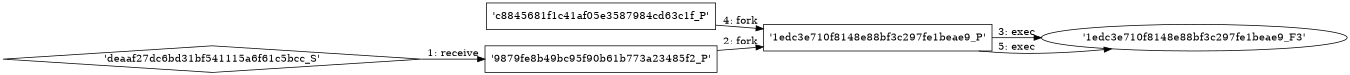 digraph "D:\Learning\Paper\apt\基于CTI的攻击预警\Dataset\攻击图\ASGfromALLCTI\Updates to the Cisco Talos Email Status Portal.dot" {
rankdir="LR"
size="9"
fixedsize="false"
splines="true"
nodesep=0.3
ranksep=0
fontsize=10
overlap="scalexy"
engine= "neato"
	"'9879fe8b49bc95f90b61b773a23485f2_P'" [node_type=Process shape=box]
	"'deaaf27dc6bd31bf541115a6f61c5bcc_S'" [node_type=Socket shape=diamond]
	"'deaaf27dc6bd31bf541115a6f61c5bcc_S'" -> "'9879fe8b49bc95f90b61b773a23485f2_P'" [label="1: receive"]
	"'9879fe8b49bc95f90b61b773a23485f2_P'" [node_type=Process shape=box]
	"'1edc3e710f8148e88bf3c297fe1beae9_P'" [node_type=Process shape=box]
	"'9879fe8b49bc95f90b61b773a23485f2_P'" -> "'1edc3e710f8148e88bf3c297fe1beae9_P'" [label="2: fork"]
	"'1edc3e710f8148e88bf3c297fe1beae9_P'" [node_type=Process shape=box]
	"'1edc3e710f8148e88bf3c297fe1beae9_F3'" [node_type=File shape=ellipse]
	"'1edc3e710f8148e88bf3c297fe1beae9_P'" -> "'1edc3e710f8148e88bf3c297fe1beae9_F3'" [label="3: exec"]
	"'c8845681f1c41af05e3587984cd63c1f_P'" [node_type=Process shape=box]
	"'1edc3e710f8148e88bf3c297fe1beae9_P'" [node_type=Process shape=box]
	"'c8845681f1c41af05e3587984cd63c1f_P'" -> "'1edc3e710f8148e88bf3c297fe1beae9_P'" [label="4: fork"]
	"'1edc3e710f8148e88bf3c297fe1beae9_P'" [node_type=Process shape=box]
	"'1edc3e710f8148e88bf3c297fe1beae9_F3'" [node_type=File shape=ellipse]
	"'1edc3e710f8148e88bf3c297fe1beae9_P'" -> "'1edc3e710f8148e88bf3c297fe1beae9_F3'" [label="5: exec"]
}
